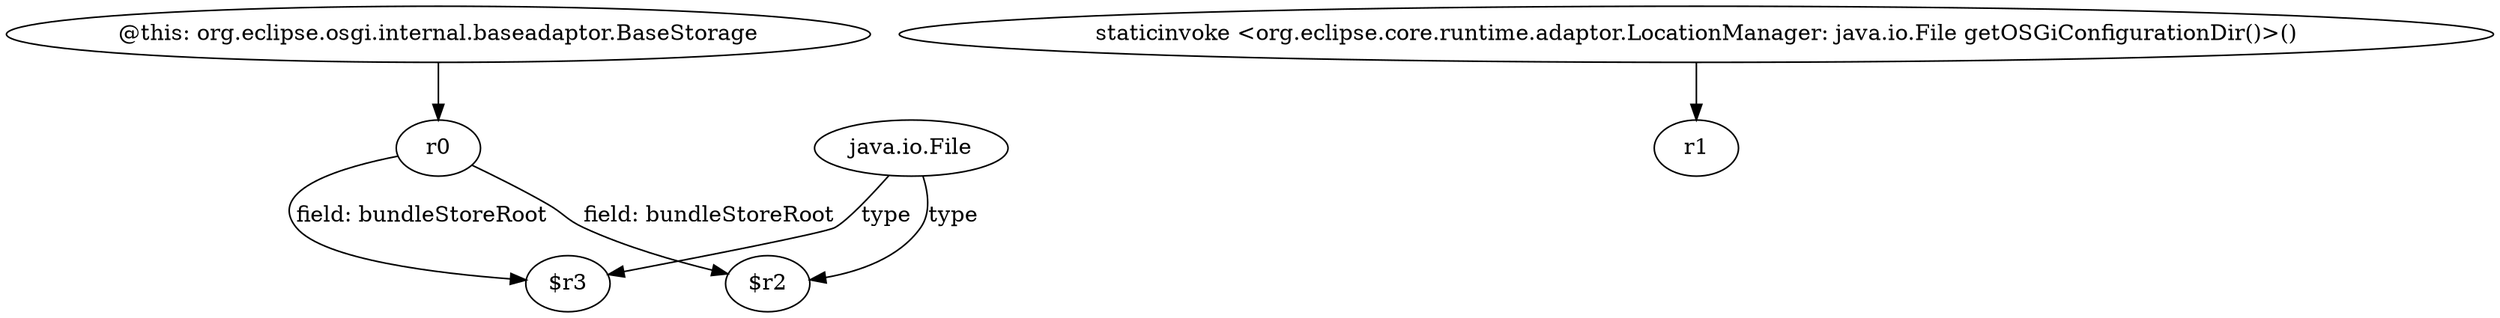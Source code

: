 digraph g {
0[label="@this: org.eclipse.osgi.internal.baseadaptor.BaseStorage"]
1[label="r0"]
0->1[label=""]
2[label="staticinvoke <org.eclipse.core.runtime.adaptor.LocationManager: java.io.File getOSGiConfigurationDir()>()"]
3[label="r1"]
2->3[label=""]
4[label="java.io.File"]
5[label="$r3"]
4->5[label="type"]
1->5[label="field: bundleStoreRoot"]
6[label="$r2"]
1->6[label="field: bundleStoreRoot"]
4->6[label="type"]
}